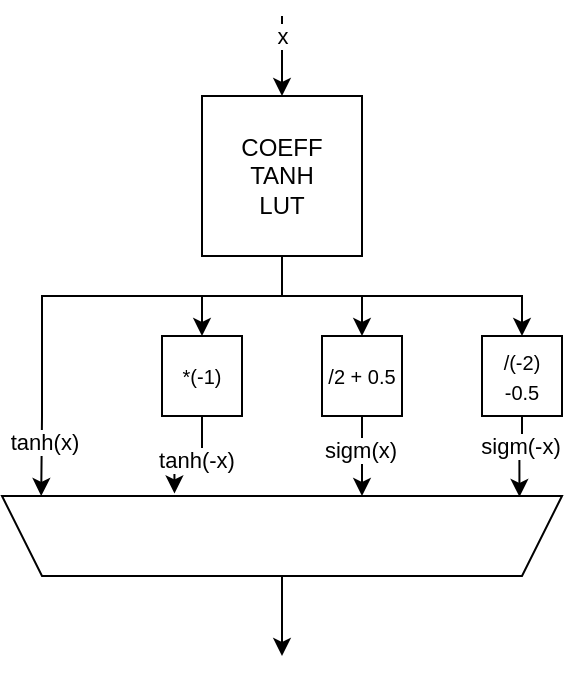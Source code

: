 <mxfile version="24.8.3">
  <diagram name="Pagina-1" id="nVUdBCyO9Q5jvHFfkmIo">
    <mxGraphModel dx="768" dy="410" grid="1" gridSize="10" guides="1" tooltips="1" connect="1" arrows="1" fold="1" page="1" pageScale="1" pageWidth="827" pageHeight="1169" math="0" shadow="0">
      <root>
        <mxCell id="0" />
        <mxCell id="1" parent="0" />
        <mxCell id="dSgf6_MaAZvb21dx-kvH-24" style="edgeStyle=orthogonalEdgeStyle;rounded=0;orthogonalLoop=1;jettySize=auto;html=1;entryX=0.5;entryY=0;entryDx=0;entryDy=0;" edge="1" parent="1" source="dSgf6_MaAZvb21dx-kvH-29" target="dSgf6_MaAZvb21dx-kvH-32">
          <mxGeometry relative="1" as="geometry" />
        </mxCell>
        <mxCell id="dSgf6_MaAZvb21dx-kvH-25" style="edgeStyle=orthogonalEdgeStyle;rounded=0;orthogonalLoop=1;jettySize=auto;html=1;entryX=0.5;entryY=0;entryDx=0;entryDy=0;" edge="1" parent="1" source="dSgf6_MaAZvb21dx-kvH-29" target="dSgf6_MaAZvb21dx-kvH-33">
          <mxGeometry relative="1" as="geometry" />
        </mxCell>
        <mxCell id="dSgf6_MaAZvb21dx-kvH-26" style="edgeStyle=orthogonalEdgeStyle;rounded=0;orthogonalLoop=1;jettySize=auto;html=1;entryX=0.5;entryY=0;entryDx=0;entryDy=0;" edge="1" parent="1" source="dSgf6_MaAZvb21dx-kvH-29" target="dSgf6_MaAZvb21dx-kvH-34">
          <mxGeometry relative="1" as="geometry">
            <Array as="points">
              <mxPoint x="180" y="180" />
              <mxPoint x="300" y="180" />
            </Array>
          </mxGeometry>
        </mxCell>
        <mxCell id="dSgf6_MaAZvb21dx-kvH-27" style="edgeStyle=orthogonalEdgeStyle;rounded=0;orthogonalLoop=1;jettySize=auto;html=1;entryX=0.93;entryY=1;entryDx=0;entryDy=0;entryPerimeter=0;" edge="1" parent="1" source="dSgf6_MaAZvb21dx-kvH-29" target="dSgf6_MaAZvb21dx-kvH-31">
          <mxGeometry relative="1" as="geometry">
            <mxPoint x="100" y="240" as="targetPoint" />
            <Array as="points">
              <mxPoint x="180" y="180" />
              <mxPoint x="60" y="180" />
              <mxPoint x="60" y="240" />
            </Array>
          </mxGeometry>
        </mxCell>
        <mxCell id="dSgf6_MaAZvb21dx-kvH-28" value="tanh(x)" style="edgeLabel;html=1;align=center;verticalAlign=middle;resizable=0;points=[];" vertex="1" connectable="0" parent="dSgf6_MaAZvb21dx-kvH-27">
          <mxGeometry x="0.749" y="1" relative="1" as="geometry">
            <mxPoint y="3" as="offset" />
          </mxGeometry>
        </mxCell>
        <mxCell id="dSgf6_MaAZvb21dx-kvH-29" value="&lt;div&gt;COEFF&lt;/div&gt;&lt;div&gt;TANH&lt;/div&gt;&lt;div&gt;LUT&lt;/div&gt;" style="whiteSpace=wrap;html=1;aspect=fixed;" vertex="1" parent="1">
          <mxGeometry x="140" y="80" width="80" height="80" as="geometry" />
        </mxCell>
        <mxCell id="dSgf6_MaAZvb21dx-kvH-30" style="edgeStyle=orthogonalEdgeStyle;rounded=0;orthogonalLoop=1;jettySize=auto;html=1;" edge="1" parent="1" source="dSgf6_MaAZvb21dx-kvH-31">
          <mxGeometry relative="1" as="geometry">
            <mxPoint x="180" y="360" as="targetPoint" />
            <Array as="points">
              <mxPoint x="180" y="350" />
              <mxPoint x="180" y="350" />
            </Array>
          </mxGeometry>
        </mxCell>
        <mxCell id="dSgf6_MaAZvb21dx-kvH-31" value="" style="shape=trapezoid;perimeter=trapezoidPerimeter;whiteSpace=wrap;html=1;fixedSize=1;rotation=-180;" vertex="1" parent="1">
          <mxGeometry x="40" y="280" width="280" height="40" as="geometry" />
        </mxCell>
        <mxCell id="dSgf6_MaAZvb21dx-kvH-32" value="&lt;font style=&quot;font-size: 10px;&quot;&gt;*(-1)&lt;/font&gt;" style="whiteSpace=wrap;html=1;aspect=fixed;" vertex="1" parent="1">
          <mxGeometry x="120" y="200" width="40" height="40" as="geometry" />
        </mxCell>
        <mxCell id="dSgf6_MaAZvb21dx-kvH-33" value="&lt;font style=&quot;font-size: 10px;&quot;&gt;/2 + 0.5&lt;/font&gt;" style="whiteSpace=wrap;html=1;aspect=fixed;" vertex="1" parent="1">
          <mxGeometry x="200" y="200" width="40" height="40" as="geometry" />
        </mxCell>
        <mxCell id="dSgf6_MaAZvb21dx-kvH-34" value="&lt;font style=&quot;font-size: 10px;&quot;&gt;/(-2) -0.5&lt;/font&gt;" style="whiteSpace=wrap;html=1;aspect=fixed;" vertex="1" parent="1">
          <mxGeometry x="280" y="200" width="40" height="40" as="geometry" />
        </mxCell>
        <mxCell id="dSgf6_MaAZvb21dx-kvH-35" style="edgeStyle=orthogonalEdgeStyle;rounded=0;orthogonalLoop=1;jettySize=auto;html=1;entryX=0.692;entryY=1.032;entryDx=0;entryDy=0;entryPerimeter=0;" edge="1" parent="1" source="dSgf6_MaAZvb21dx-kvH-32" target="dSgf6_MaAZvb21dx-kvH-31">
          <mxGeometry relative="1" as="geometry">
            <mxPoint x="140" y="278" as="targetPoint" />
          </mxGeometry>
        </mxCell>
        <mxCell id="dSgf6_MaAZvb21dx-kvH-36" value="tanh(-x)" style="edgeLabel;html=1;align=center;verticalAlign=middle;resizable=0;points=[];" vertex="1" connectable="0" parent="dSgf6_MaAZvb21dx-kvH-35">
          <mxGeometry x="-0.182" y="2" relative="1" as="geometry">
            <mxPoint x="-2" as="offset" />
          </mxGeometry>
        </mxCell>
        <mxCell id="dSgf6_MaAZvb21dx-kvH-37" style="edgeStyle=orthogonalEdgeStyle;rounded=0;orthogonalLoop=1;jettySize=auto;html=1;" edge="1" parent="1" source="dSgf6_MaAZvb21dx-kvH-33">
          <mxGeometry relative="1" as="geometry">
            <mxPoint x="220" y="280" as="targetPoint" />
          </mxGeometry>
        </mxCell>
        <mxCell id="dSgf6_MaAZvb21dx-kvH-38" value="sigm(x)" style="edgeLabel;html=1;align=center;verticalAlign=middle;resizable=0;points=[];" vertex="1" connectable="0" parent="dSgf6_MaAZvb21dx-kvH-37">
          <mxGeometry x="-0.188" y="-1" relative="1" as="geometry">
            <mxPoint as="offset" />
          </mxGeometry>
        </mxCell>
        <mxCell id="dSgf6_MaAZvb21dx-kvH-39" style="edgeStyle=orthogonalEdgeStyle;rounded=0;orthogonalLoop=1;jettySize=auto;html=1;entryX=0.076;entryY=0.989;entryDx=0;entryDy=0;entryPerimeter=0;" edge="1" parent="1" source="dSgf6_MaAZvb21dx-kvH-34" target="dSgf6_MaAZvb21dx-kvH-31">
          <mxGeometry relative="1" as="geometry">
            <mxPoint x="300" y="279" as="targetPoint" />
          </mxGeometry>
        </mxCell>
        <mxCell id="dSgf6_MaAZvb21dx-kvH-40" value="sigm(-x)" style="edgeLabel;html=1;align=center;verticalAlign=middle;resizable=0;points=[];" vertex="1" connectable="0" parent="dSgf6_MaAZvb21dx-kvH-39">
          <mxGeometry x="0.089" y="-2" relative="1" as="geometry">
            <mxPoint x="2" y="-6" as="offset" />
          </mxGeometry>
        </mxCell>
        <mxCell id="dSgf6_MaAZvb21dx-kvH-41" value="" style="endArrow=classic;html=1;rounded=0;entryX=0.5;entryY=0;entryDx=0;entryDy=0;" edge="1" parent="1" target="dSgf6_MaAZvb21dx-kvH-29">
          <mxGeometry width="50" height="50" relative="1" as="geometry">
            <mxPoint x="180" y="40" as="sourcePoint" />
            <mxPoint x="290" y="140" as="targetPoint" />
          </mxGeometry>
        </mxCell>
        <mxCell id="dSgf6_MaAZvb21dx-kvH-42" value="x" style="edgeLabel;html=1;align=center;verticalAlign=middle;resizable=0;points=[];" vertex="1" connectable="0" parent="dSgf6_MaAZvb21dx-kvH-41">
          <mxGeometry x="-0.264" y="-2" relative="1" as="geometry">
            <mxPoint x="2" y="-5" as="offset" />
          </mxGeometry>
        </mxCell>
      </root>
    </mxGraphModel>
  </diagram>
</mxfile>

